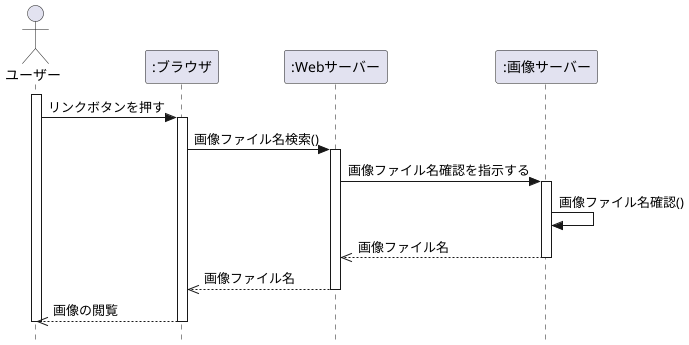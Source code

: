 @startuml Web画像検索
hide footbox
skinparam style strictuml
Actor ユーザー as user
participant ":ブラウザ" as browser
participant ":Webサーバー" as web
participant ":画像サーバー" as server

activate user
user -> browser : リンクボタンを押す
activate browser
browser -> web : 画像ファイル名検索()
activate web
web -> server : 画像ファイル名確認を指示する
activate server
server -> server : 画像ファイル名確認()
server -->> web : 画像ファイル名
deactivate server

web -->> browser : 画像ファイル名
deactivate web
browser -->> user : 画像の閲覧
deactivate browser

deactivate user

@enduml